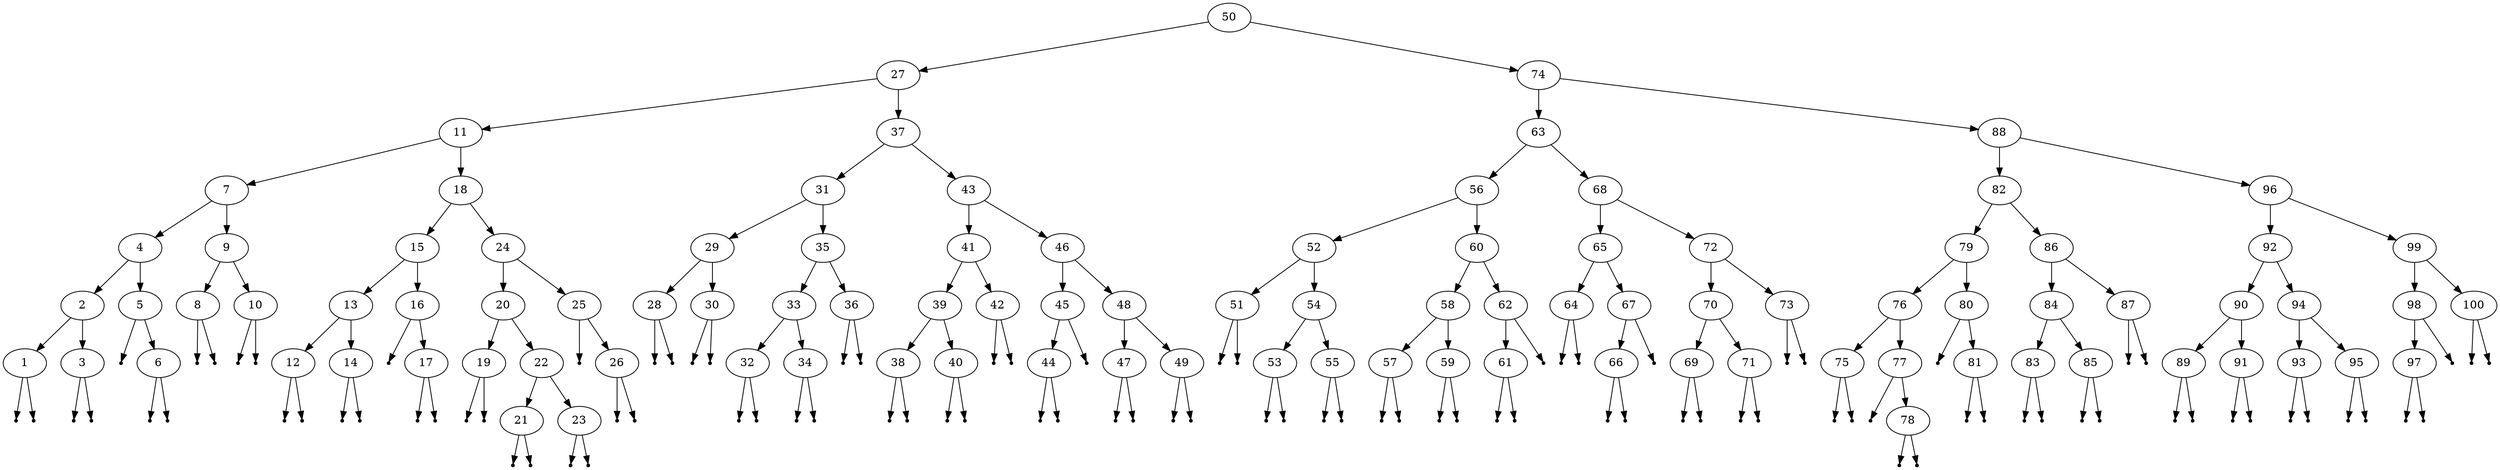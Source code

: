digraph G {
	graph [ordering="out"];
	"50" -> "27"
	"50" -> "74"
	"27" -> "11"
	"27" -> "37"
	"11" -> "7"
	"11" -> "18"
	"7" -> "4"
	"7" -> "9"
	"4" -> "2"
	"4" -> "5"
	"2" -> "1"
	"2" -> "3"
	null0 [shape="point"]
	"1" -> null0
	null1 [shape="point"]
	"1" -> null1
	null2 [shape="point"]
	"3" -> null2
	null3 [shape="point"]
	"3" -> null3
	null4 [shape="point"]
	"5" -> null4
	"5" -> "6"
	null5 [shape="point"]
	"6" -> null5
	null6 [shape="point"]
	"6" -> null6
	"9" -> "8"
	"9" -> "10"
	null7 [shape="point"]
	"8" -> null7
	null8 [shape="point"]
	"8" -> null8
	null9 [shape="point"]
	"10" -> null9
	null10 [shape="point"]
	"10" -> null10
	"18" -> "15"
	"18" -> "24"
	"15" -> "13"
	"15" -> "16"
	"13" -> "12"
	"13" -> "14"
	null11 [shape="point"]
	"12" -> null11
	null12 [shape="point"]
	"12" -> null12
	null13 [shape="point"]
	"14" -> null13
	null14 [shape="point"]
	"14" -> null14
	null15 [shape="point"]
	"16" -> null15
	"16" -> "17"
	null16 [shape="point"]
	"17" -> null16
	null17 [shape="point"]
	"17" -> null17
	"24" -> "20"
	"24" -> "25"
	"20" -> "19"
	"20" -> "22"
	null18 [shape="point"]
	"19" -> null18
	null19 [shape="point"]
	"19" -> null19
	"22" -> "21"
	"22" -> "23"
	null20 [shape="point"]
	"21" -> null20
	null21 [shape="point"]
	"21" -> null21
	null22 [shape="point"]
	"23" -> null22
	null23 [shape="point"]
	"23" -> null23
	null24 [shape="point"]
	"25" -> null24
	"25" -> "26"
	null25 [shape="point"]
	"26" -> null25
	null26 [shape="point"]
	"26" -> null26
	"37" -> "31"
	"37" -> "43"
	"31" -> "29"
	"31" -> "35"
	"29" -> "28"
	"29" -> "30"
	null27 [shape="point"]
	"28" -> null27
	null28 [shape="point"]
	"28" -> null28
	null29 [shape="point"]
	"30" -> null29
	null30 [shape="point"]
	"30" -> null30
	"35" -> "33"
	"35" -> "36"
	"33" -> "32"
	"33" -> "34"
	null31 [shape="point"]
	"32" -> null31
	null32 [shape="point"]
	"32" -> null32
	null33 [shape="point"]
	"34" -> null33
	null34 [shape="point"]
	"34" -> null34
	null35 [shape="point"]
	"36" -> null35
	null36 [shape="point"]
	"36" -> null36
	"43" -> "41"
	"43" -> "46"
	"41" -> "39"
	"41" -> "42"
	"39" -> "38"
	"39" -> "40"
	null37 [shape="point"]
	"38" -> null37
	null38 [shape="point"]
	"38" -> null38
	null39 [shape="point"]
	"40" -> null39
	null40 [shape="point"]
	"40" -> null40
	null41 [shape="point"]
	"42" -> null41
	null42 [shape="point"]
	"42" -> null42
	"46" -> "45"
	"46" -> "48"
	"45" -> "44"
	null43 [shape="point"]
	"45" -> null43
	null44 [shape="point"]
	"44" -> null44
	null45 [shape="point"]
	"44" -> null45
	"48" -> "47"
	"48" -> "49"
	null46 [shape="point"]
	"47" -> null46
	null47 [shape="point"]
	"47" -> null47
	null48 [shape="point"]
	"49" -> null48
	null49 [shape="point"]
	"49" -> null49
	"74" -> "63"
	"74" -> "88"
	"63" -> "56"
	"63" -> "68"
	"56" -> "52"
	"56" -> "60"
	"52" -> "51"
	"52" -> "54"
	null50 [shape="point"]
	"51" -> null50
	null51 [shape="point"]
	"51" -> null51
	"54" -> "53"
	"54" -> "55"
	null52 [shape="point"]
	"53" -> null52
	null53 [shape="point"]
	"53" -> null53
	null54 [shape="point"]
	"55" -> null54
	null55 [shape="point"]
	"55" -> null55
	"60" -> "58"
	"60" -> "62"
	"58" -> "57"
	"58" -> "59"
	null56 [shape="point"]
	"57" -> null56
	null57 [shape="point"]
	"57" -> null57
	null58 [shape="point"]
	"59" -> null58
	null59 [shape="point"]
	"59" -> null59
	"62" -> "61"
	null60 [shape="point"]
	"62" -> null60
	null61 [shape="point"]
	"61" -> null61
	null62 [shape="point"]
	"61" -> null62
	"68" -> "65"
	"68" -> "72"
	"65" -> "64"
	"65" -> "67"
	null63 [shape="point"]
	"64" -> null63
	null64 [shape="point"]
	"64" -> null64
	"67" -> "66"
	null65 [shape="point"]
	"67" -> null65
	null66 [shape="point"]
	"66" -> null66
	null67 [shape="point"]
	"66" -> null67
	"72" -> "70"
	"72" -> "73"
	"70" -> "69"
	"70" -> "71"
	null68 [shape="point"]
	"69" -> null68
	null69 [shape="point"]
	"69" -> null69
	null70 [shape="point"]
	"71" -> null70
	null71 [shape="point"]
	"71" -> null71
	null72 [shape="point"]
	"73" -> null72
	null73 [shape="point"]
	"73" -> null73
	"88" -> "82"
	"88" -> "96"
	"82" -> "79"
	"82" -> "86"
	"79" -> "76"
	"79" -> "80"
	"76" -> "75"
	"76" -> "77"
	null74 [shape="point"]
	"75" -> null74
	null75 [shape="point"]
	"75" -> null75
	null76 [shape="point"]
	"77" -> null76
	"77" -> "78"
	null77 [shape="point"]
	"78" -> null77
	null78 [shape="point"]
	"78" -> null78
	null79 [shape="point"]
	"80" -> null79
	"80" -> "81"
	null80 [shape="point"]
	"81" -> null80
	null81 [shape="point"]
	"81" -> null81
	"86" -> "84"
	"86" -> "87"
	"84" -> "83"
	"84" -> "85"
	null82 [shape="point"]
	"83" -> null82
	null83 [shape="point"]
	"83" -> null83
	null84 [shape="point"]
	"85" -> null84
	null85 [shape="point"]
	"85" -> null85
	null86 [shape="point"]
	"87" -> null86
	null87 [shape="point"]
	"87" -> null87
	"96" -> "92"
	"96" -> "99"
	"92" -> "90"
	"92" -> "94"
	"90" -> "89"
	"90" -> "91"
	null88 [shape="point"]
	"89" -> null88
	null89 [shape="point"]
	"89" -> null89
	null90 [shape="point"]
	"91" -> null90
	null91 [shape="point"]
	"91" -> null91
	"94" -> "93"
	"94" -> "95"
	null92 [shape="point"]
	"93" -> null92
	null93 [shape="point"]
	"93" -> null93
	null94 [shape="point"]
	"95" -> null94
	null95 [shape="point"]
	"95" -> null95
	"99" -> "98"
	"99" -> "100"
	"98" -> "97"
	null96 [shape="point"]
	"98" -> null96
	null97 [shape="point"]
	"97" -> null97
	null98 [shape="point"]
	"97" -> null98
	null99 [shape="point"]
	"100" -> null99
	null100 [shape="point"]
	"100" -> null100
}